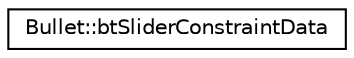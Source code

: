digraph "Graphical Class Hierarchy"
{
  edge [fontname="Helvetica",fontsize="10",labelfontname="Helvetica",labelfontsize="10"];
  node [fontname="Helvetica",fontsize="10",shape=record];
  rankdir="LR";
  Node1 [label="Bullet::btSliderConstraintData",height=0.2,width=0.4,color="black", fillcolor="white", style="filled",URL="$class_bullet_1_1bt_slider_constraint_data.html"];
}
